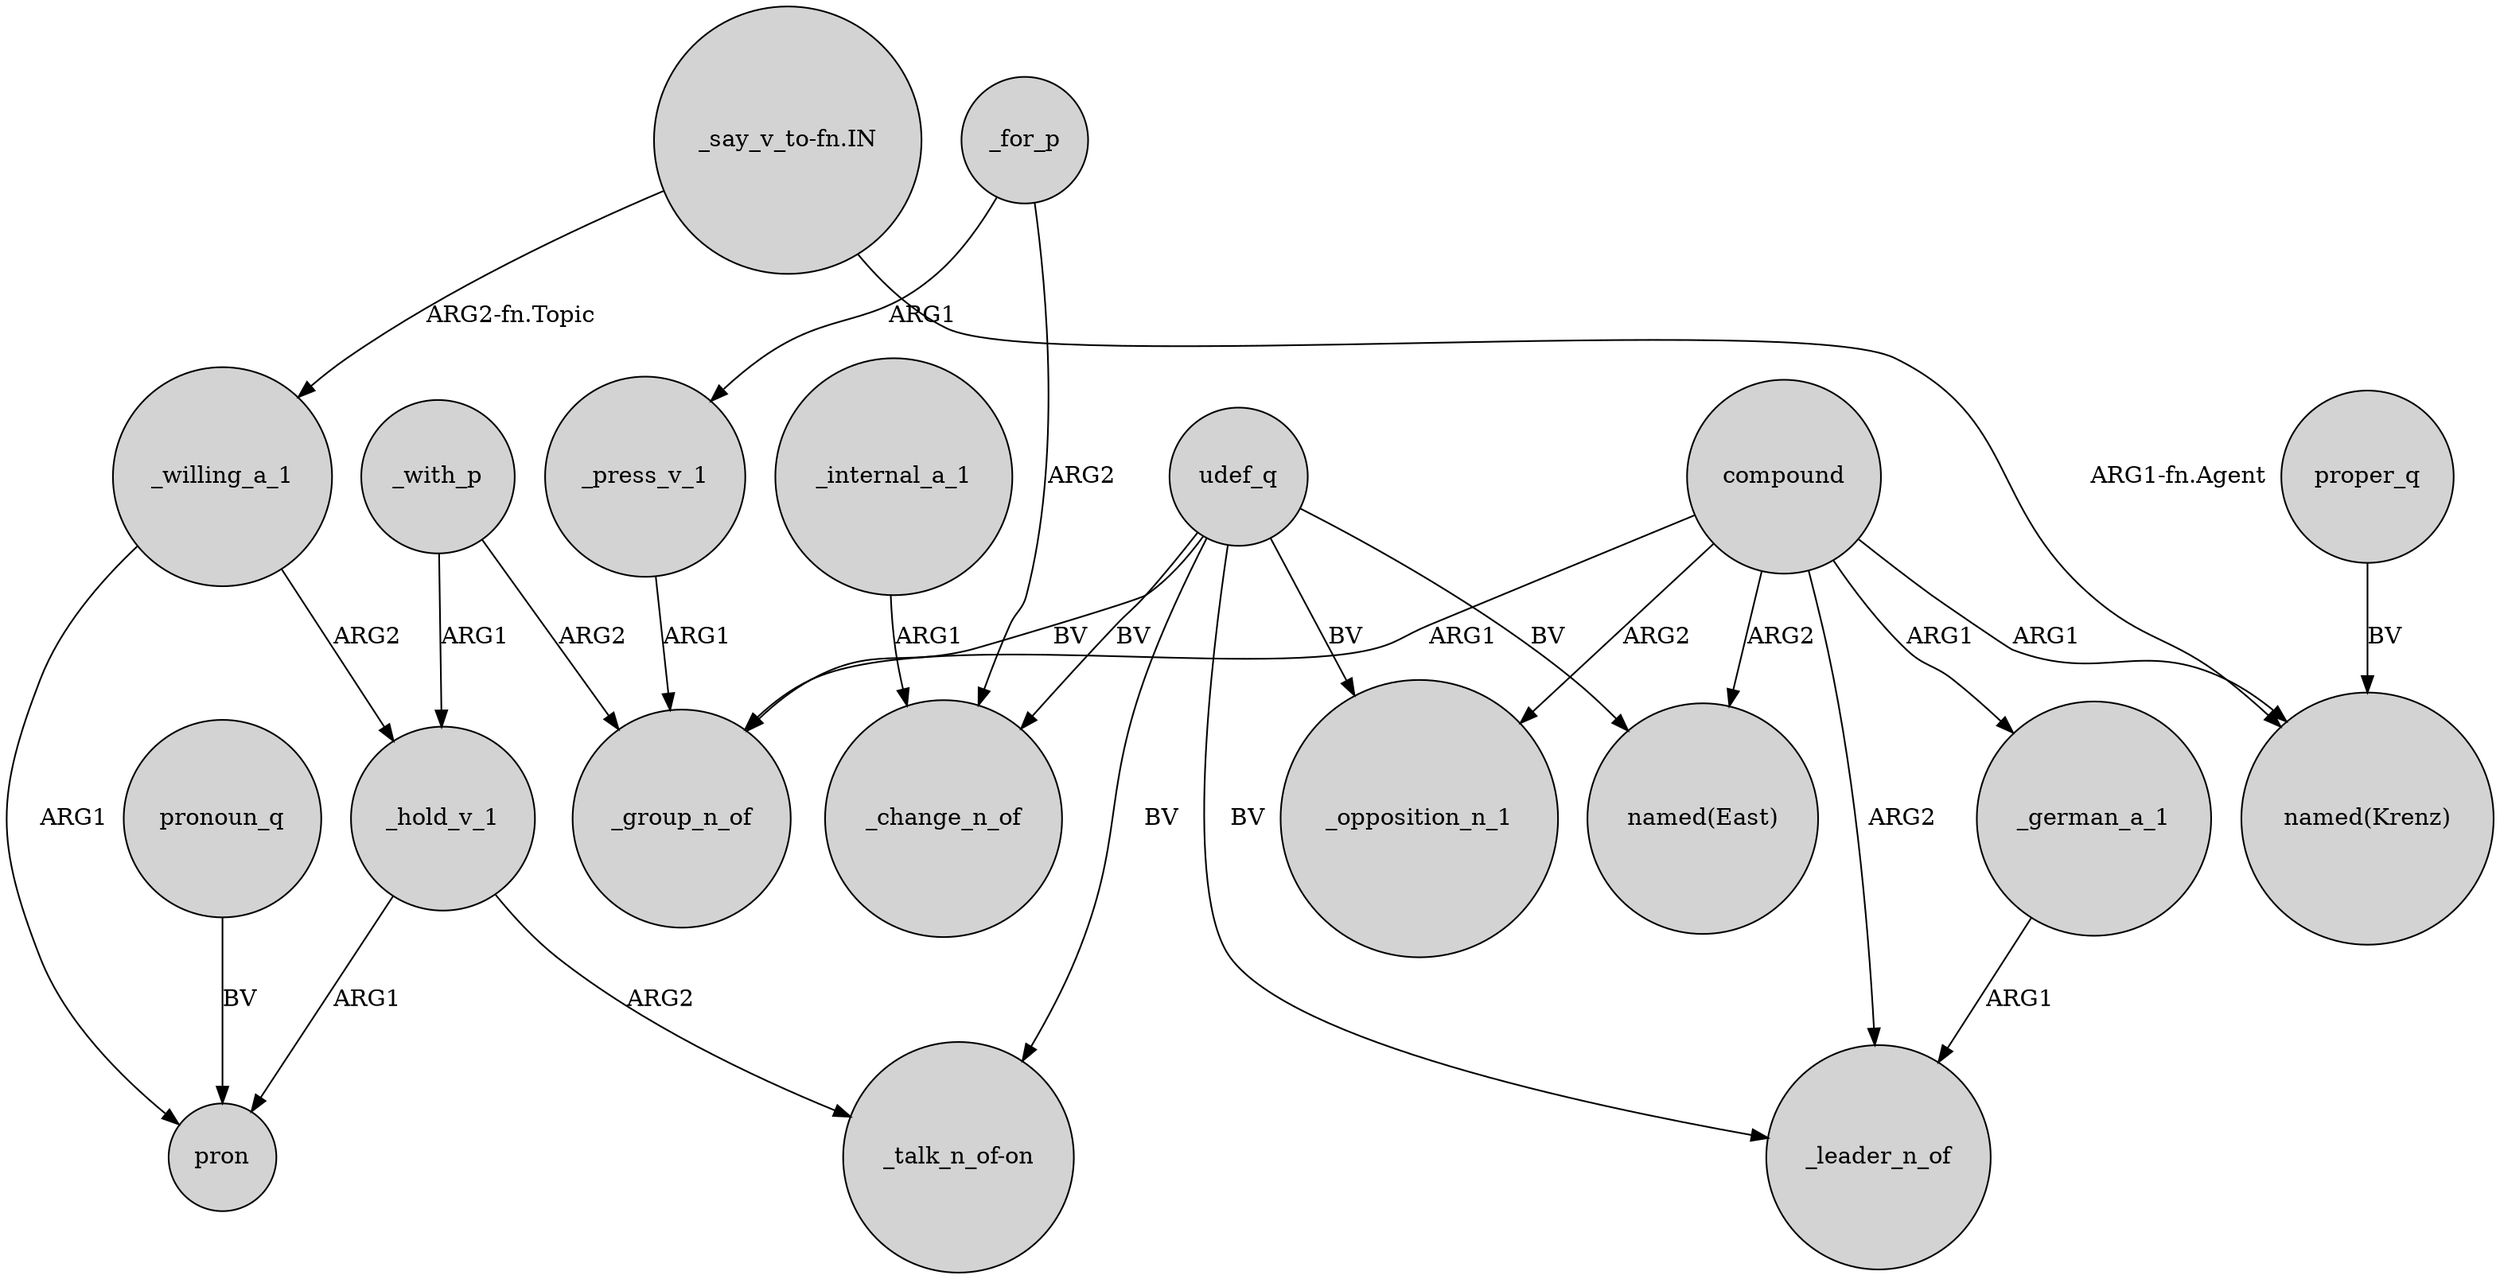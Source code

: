digraph {
	node [shape=circle style=filled]
	_willing_a_1 -> _hold_v_1 [label=ARG2]
	"_say_v_to-fn.IN" -> "named(Krenz)" [label="ARG1-fn.Agent"]
	_press_v_1 -> _group_n_of [label=ARG1]
	compound -> _leader_n_of [label=ARG2]
	_internal_a_1 -> _change_n_of [label=ARG1]
	proper_q -> "named(Krenz)" [label=BV]
	compound -> _opposition_n_1 [label=ARG2]
	udef_q -> "named(East)" [label=BV]
	_with_p -> _hold_v_1 [label=ARG1]
	pronoun_q -> pron [label=BV]
	_with_p -> _group_n_of [label=ARG2]
	udef_q -> _change_n_of [label=BV]
	_willing_a_1 -> pron [label=ARG1]
	udef_q -> "_talk_n_of-on" [label=BV]
	_german_a_1 -> _leader_n_of [label=ARG1]
	_for_p -> _press_v_1 [label=ARG1]
	_hold_v_1 -> "_talk_n_of-on" [label=ARG2]
	"_say_v_to-fn.IN" -> _willing_a_1 [label="ARG2-fn.Topic"]
	compound -> "named(Krenz)" [label=ARG1]
	_for_p -> _change_n_of [label=ARG2]
	_hold_v_1 -> pron [label=ARG1]
	udef_q -> _opposition_n_1 [label=BV]
	udef_q -> _group_n_of [label=BV]
	compound -> _group_n_of [label=ARG1]
	udef_q -> _leader_n_of [label=BV]
	compound -> "named(East)" [label=ARG2]
	compound -> _german_a_1 [label=ARG1]
}
